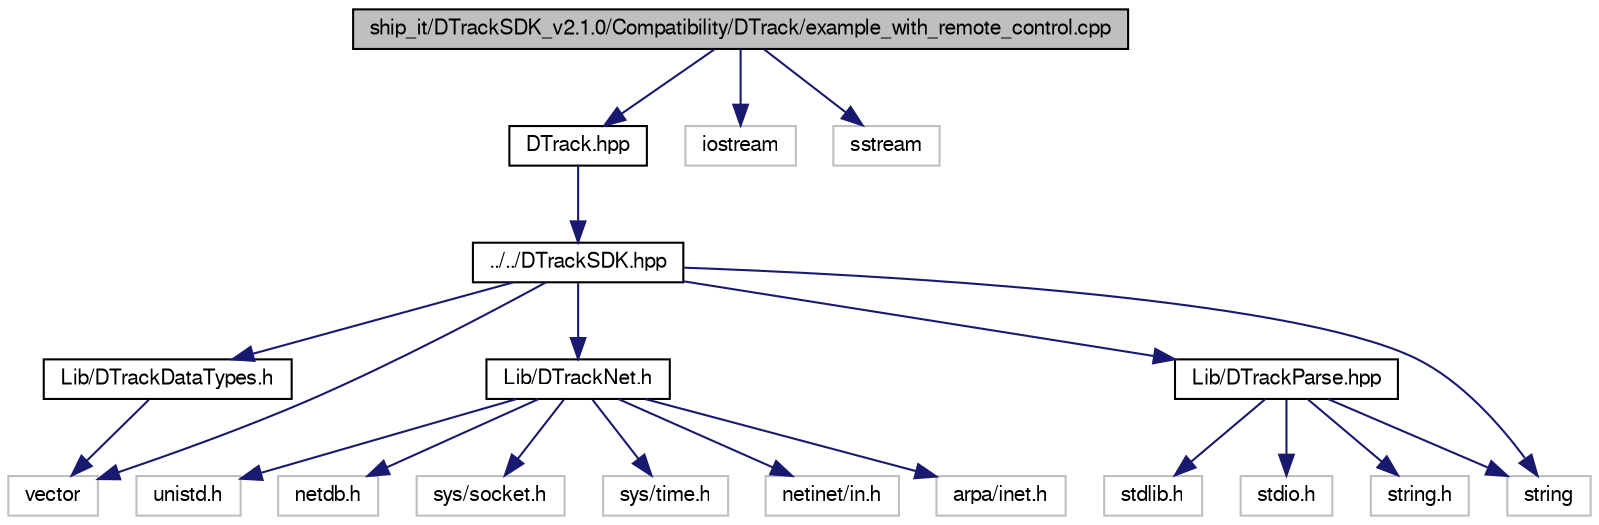digraph G
{
  edge [fontname="FreeSans",fontsize=10,labelfontname="FreeSans",labelfontsize=10];
  node [fontname="FreeSans",fontsize=10,shape=record];
  Node1 [label="ship_it/DTrackSDK_v2.1.0/Compatibility/DTrack/example_with_remote_control.cpp",height=0.2,width=0.4,color="black", fillcolor="grey75", style="filled" fontcolor="black"];
  Node1 -> Node2 [color="midnightblue",fontsize=10,style="solid",fontname="FreeSans"];
  Node2 [label="DTrack.hpp",height=0.2,width=0.4,color="black", fillcolor="white", style="filled",URL="$ship__it_2_d_track_s_d_k__v2_81_80_2_compatibility_2_d_track_2_d_track_8hpp.html"];
  Node2 -> Node3 [color="midnightblue",fontsize=10,style="solid",fontname="FreeSans"];
  Node3 [label="../../DTrackSDK.hpp",height=0.2,width=0.4,color="black", fillcolor="white", style="filled",URL="$ship__it_2_d_track_s_d_k__v2_81_80_2_d_track_s_d_k_8hpp.html"];
  Node3 -> Node4 [color="midnightblue",fontsize=10,style="solid",fontname="FreeSans"];
  Node4 [label="Lib/DTrackDataTypes.h",height=0.2,width=0.4,color="black", fillcolor="white", style="filled",URL="$ship__it_2_d_track_s_d_k__v2_81_80_2_lib_2_d_track_data_types_8h.html"];
  Node4 -> Node5 [color="midnightblue",fontsize=10,style="solid",fontname="FreeSans"];
  Node5 [label="vector",height=0.2,width=0.4,color="grey75", fillcolor="white", style="filled"];
  Node3 -> Node6 [color="midnightblue",fontsize=10,style="solid",fontname="FreeSans"];
  Node6 [label="Lib/DTrackNet.h",height=0.2,width=0.4,color="black", fillcolor="white", style="filled",URL="$ship__it_2_d_track_s_d_k__v2_81_80_2_lib_2_d_track_net_8h.html"];
  Node6 -> Node7 [color="midnightblue",fontsize=10,style="solid",fontname="FreeSans"];
  Node7 [label="unistd.h",height=0.2,width=0.4,color="grey75", fillcolor="white", style="filled"];
  Node6 -> Node8 [color="midnightblue",fontsize=10,style="solid",fontname="FreeSans"];
  Node8 [label="netdb.h",height=0.2,width=0.4,color="grey75", fillcolor="white", style="filled"];
  Node6 -> Node9 [color="midnightblue",fontsize=10,style="solid",fontname="FreeSans"];
  Node9 [label="sys/socket.h",height=0.2,width=0.4,color="grey75", fillcolor="white", style="filled"];
  Node6 -> Node10 [color="midnightblue",fontsize=10,style="solid",fontname="FreeSans"];
  Node10 [label="sys/time.h",height=0.2,width=0.4,color="grey75", fillcolor="white", style="filled"];
  Node6 -> Node11 [color="midnightblue",fontsize=10,style="solid",fontname="FreeSans"];
  Node11 [label="netinet/in.h",height=0.2,width=0.4,color="grey75", fillcolor="white", style="filled"];
  Node6 -> Node12 [color="midnightblue",fontsize=10,style="solid",fontname="FreeSans"];
  Node12 [label="arpa/inet.h",height=0.2,width=0.4,color="grey75", fillcolor="white", style="filled"];
  Node3 -> Node13 [color="midnightblue",fontsize=10,style="solid",fontname="FreeSans"];
  Node13 [label="Lib/DTrackParse.hpp",height=0.2,width=0.4,color="black", fillcolor="white", style="filled",URL="$ship__it_2_d_track_s_d_k__v2_81_80_2_lib_2_d_track_parse_8hpp.html"];
  Node13 -> Node14 [color="midnightblue",fontsize=10,style="solid",fontname="FreeSans"];
  Node14 [label="stdlib.h",height=0.2,width=0.4,color="grey75", fillcolor="white", style="filled"];
  Node13 -> Node15 [color="midnightblue",fontsize=10,style="solid",fontname="FreeSans"];
  Node15 [label="stdio.h",height=0.2,width=0.4,color="grey75", fillcolor="white", style="filled"];
  Node13 -> Node16 [color="midnightblue",fontsize=10,style="solid",fontname="FreeSans"];
  Node16 [label="string.h",height=0.2,width=0.4,color="grey75", fillcolor="white", style="filled"];
  Node13 -> Node17 [color="midnightblue",fontsize=10,style="solid",fontname="FreeSans"];
  Node17 [label="string",height=0.2,width=0.4,color="grey75", fillcolor="white", style="filled"];
  Node3 -> Node17 [color="midnightblue",fontsize=10,style="solid",fontname="FreeSans"];
  Node3 -> Node5 [color="midnightblue",fontsize=10,style="solid",fontname="FreeSans"];
  Node1 -> Node18 [color="midnightblue",fontsize=10,style="solid",fontname="FreeSans"];
  Node18 [label="iostream",height=0.2,width=0.4,color="grey75", fillcolor="white", style="filled"];
  Node1 -> Node19 [color="midnightblue",fontsize=10,style="solid",fontname="FreeSans"];
  Node19 [label="sstream",height=0.2,width=0.4,color="grey75", fillcolor="white", style="filled"];
}
